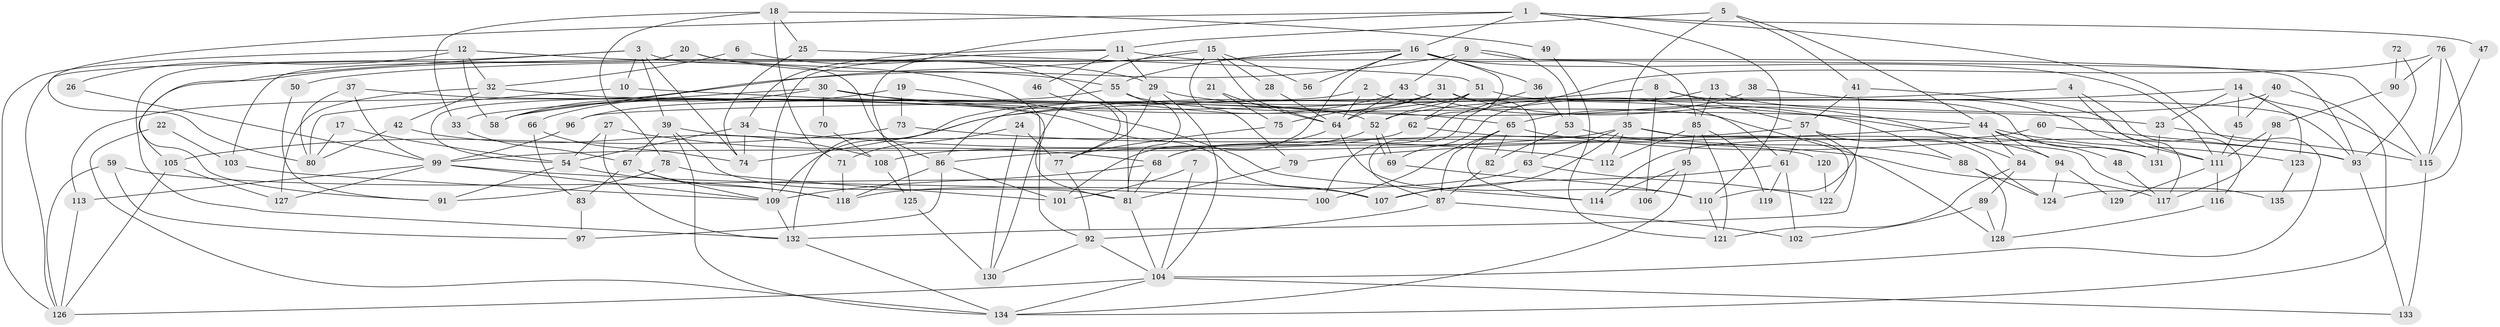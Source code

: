 // coarse degree distribution, {2: 0.13829787234042554, 4: 0.18085106382978725, 3: 0.3191489361702128, 6: 0.0851063829787234, 5: 0.14893617021276595, 12: 0.02127659574468085, 10: 0.02127659574468085, 9: 0.010638297872340425, 8: 0.010638297872340425, 11: 0.010638297872340425, 7: 0.0425531914893617, 14: 0.010638297872340425}
// Generated by graph-tools (version 1.1) at 2025/53/03/04/25 21:53:00]
// undirected, 135 vertices, 270 edges
graph export_dot {
graph [start="1"]
  node [color=gray90,style=filled];
  1;
  2;
  3;
  4;
  5;
  6;
  7;
  8;
  9;
  10;
  11;
  12;
  13;
  14;
  15;
  16;
  17;
  18;
  19;
  20;
  21;
  22;
  23;
  24;
  25;
  26;
  27;
  28;
  29;
  30;
  31;
  32;
  33;
  34;
  35;
  36;
  37;
  38;
  39;
  40;
  41;
  42;
  43;
  44;
  45;
  46;
  47;
  48;
  49;
  50;
  51;
  52;
  53;
  54;
  55;
  56;
  57;
  58;
  59;
  60;
  61;
  62;
  63;
  64;
  65;
  66;
  67;
  68;
  69;
  70;
  71;
  72;
  73;
  74;
  75;
  76;
  77;
  78;
  79;
  80;
  81;
  82;
  83;
  84;
  85;
  86;
  87;
  88;
  89;
  90;
  91;
  92;
  93;
  94;
  95;
  96;
  97;
  98;
  99;
  100;
  101;
  102;
  103;
  104;
  105;
  106;
  107;
  108;
  109;
  110;
  111;
  112;
  113;
  114;
  115;
  116;
  117;
  118;
  119;
  120;
  121;
  122;
  123;
  124;
  125;
  126;
  127;
  128;
  129;
  130;
  131;
  132;
  133;
  134;
  135;
  1 -- 16;
  1 -- 104;
  1 -- 47;
  1 -- 80;
  1 -- 110;
  1 -- 125;
  2 -- 113;
  2 -- 64;
  2 -- 61;
  3 -- 126;
  3 -- 86;
  3 -- 10;
  3 -- 39;
  3 -- 74;
  3 -- 91;
  4 -- 96;
  4 -- 116;
  4 -- 117;
  5 -- 11;
  5 -- 44;
  5 -- 35;
  5 -- 41;
  6 -- 81;
  6 -- 32;
  7 -- 104;
  7 -- 101;
  8 -- 109;
  8 -- 57;
  8 -- 106;
  8 -- 131;
  9 -- 115;
  9 -- 43;
  9 -- 53;
  9 -- 54;
  10 -- 80;
  10 -- 65;
  11 -- 109;
  11 -- 93;
  11 -- 29;
  11 -- 34;
  11 -- 46;
  12 -- 58;
  12 -- 29;
  12 -- 26;
  12 -- 32;
  12 -- 126;
  13 -- 69;
  13 -- 23;
  13 -- 85;
  14 -- 45;
  14 -- 74;
  14 -- 23;
  14 -- 115;
  14 -- 123;
  15 -- 64;
  15 -- 58;
  15 -- 28;
  15 -- 56;
  15 -- 79;
  15 -- 130;
  16 -- 105;
  16 -- 85;
  16 -- 36;
  16 -- 50;
  16 -- 55;
  16 -- 56;
  16 -- 62;
  16 -- 101;
  16 -- 111;
  17 -- 80;
  17 -- 54;
  18 -- 25;
  18 -- 71;
  18 -- 33;
  18 -- 49;
  18 -- 78;
  19 -- 114;
  19 -- 73;
  19 -- 66;
  20 -- 132;
  20 -- 92;
  20 -- 55;
  20 -- 103;
  21 -- 75;
  21 -- 64;
  22 -- 103;
  22 -- 134;
  23 -- 115;
  23 -- 131;
  24 -- 77;
  24 -- 130;
  24 -- 71;
  25 -- 74;
  25 -- 51;
  26 -- 99;
  27 -- 54;
  27 -- 132;
  27 -- 68;
  28 -- 64;
  29 -- 104;
  29 -- 44;
  29 -- 77;
  30 -- 94;
  30 -- 107;
  30 -- 33;
  30 -- 58;
  30 -- 70;
  31 -- 64;
  31 -- 63;
  31 -- 75;
  31 -- 84;
  31 -- 86;
  32 -- 81;
  32 -- 42;
  32 -- 127;
  33 -- 67;
  34 -- 54;
  34 -- 74;
  34 -- 117;
  35 -- 99;
  35 -- 63;
  35 -- 107;
  35 -- 112;
  35 -- 122;
  35 -- 135;
  36 -- 100;
  36 -- 53;
  37 -- 52;
  37 -- 80;
  37 -- 99;
  38 -- 65;
  38 -- 111;
  39 -- 67;
  39 -- 81;
  39 -- 120;
  39 -- 134;
  40 -- 52;
  40 -- 134;
  40 -- 45;
  41 -- 57;
  41 -- 110;
  41 -- 111;
  42 -- 108;
  42 -- 80;
  43 -- 64;
  43 -- 132;
  43 -- 88;
  44 -- 79;
  44 -- 48;
  44 -- 84;
  44 -- 94;
  44 -- 123;
  45 -- 111;
  46 -- 77;
  47 -- 115;
  48 -- 117;
  49 -- 121;
  50 -- 91;
  51 -- 52;
  51 -- 62;
  51 -- 58;
  51 -- 93;
  52 -- 69;
  52 -- 69;
  52 -- 68;
  53 -- 82;
  53 -- 88;
  54 -- 91;
  54 -- 118;
  55 -- 81;
  55 -- 96;
  55 -- 128;
  57 -- 124;
  57 -- 86;
  57 -- 61;
  57 -- 132;
  59 -- 97;
  59 -- 107;
  59 -- 126;
  60 -- 93;
  60 -- 114;
  61 -- 102;
  61 -- 107;
  61 -- 119;
  62 -- 131;
  62 -- 108;
  63 -- 118;
  63 -- 122;
  64 -- 68;
  64 -- 110;
  65 -- 82;
  65 -- 87;
  65 -- 93;
  65 -- 100;
  65 -- 114;
  66 -- 74;
  66 -- 83;
  67 -- 109;
  67 -- 83;
  67 -- 118;
  68 -- 81;
  68 -- 109;
  69 -- 110;
  70 -- 108;
  71 -- 118;
  72 -- 90;
  72 -- 93;
  73 -- 112;
  73 -- 105;
  75 -- 77;
  76 -- 87;
  76 -- 115;
  76 -- 90;
  76 -- 124;
  77 -- 92;
  78 -- 101;
  78 -- 91;
  79 -- 81;
  81 -- 104;
  82 -- 87;
  83 -- 97;
  84 -- 89;
  84 -- 121;
  85 -- 121;
  85 -- 95;
  85 -- 112;
  85 -- 119;
  86 -- 118;
  86 -- 97;
  86 -- 101;
  87 -- 102;
  87 -- 92;
  88 -- 124;
  88 -- 128;
  89 -- 128;
  89 -- 102;
  90 -- 98;
  92 -- 104;
  92 -- 130;
  93 -- 133;
  94 -- 124;
  94 -- 129;
  95 -- 134;
  95 -- 106;
  95 -- 114;
  96 -- 99;
  98 -- 111;
  98 -- 117;
  99 -- 109;
  99 -- 100;
  99 -- 113;
  99 -- 127;
  103 -- 109;
  104 -- 126;
  104 -- 133;
  104 -- 134;
  105 -- 126;
  105 -- 127;
  108 -- 125;
  109 -- 132;
  110 -- 121;
  111 -- 116;
  111 -- 129;
  113 -- 126;
  115 -- 133;
  116 -- 128;
  120 -- 122;
  123 -- 135;
  125 -- 130;
  132 -- 134;
}
